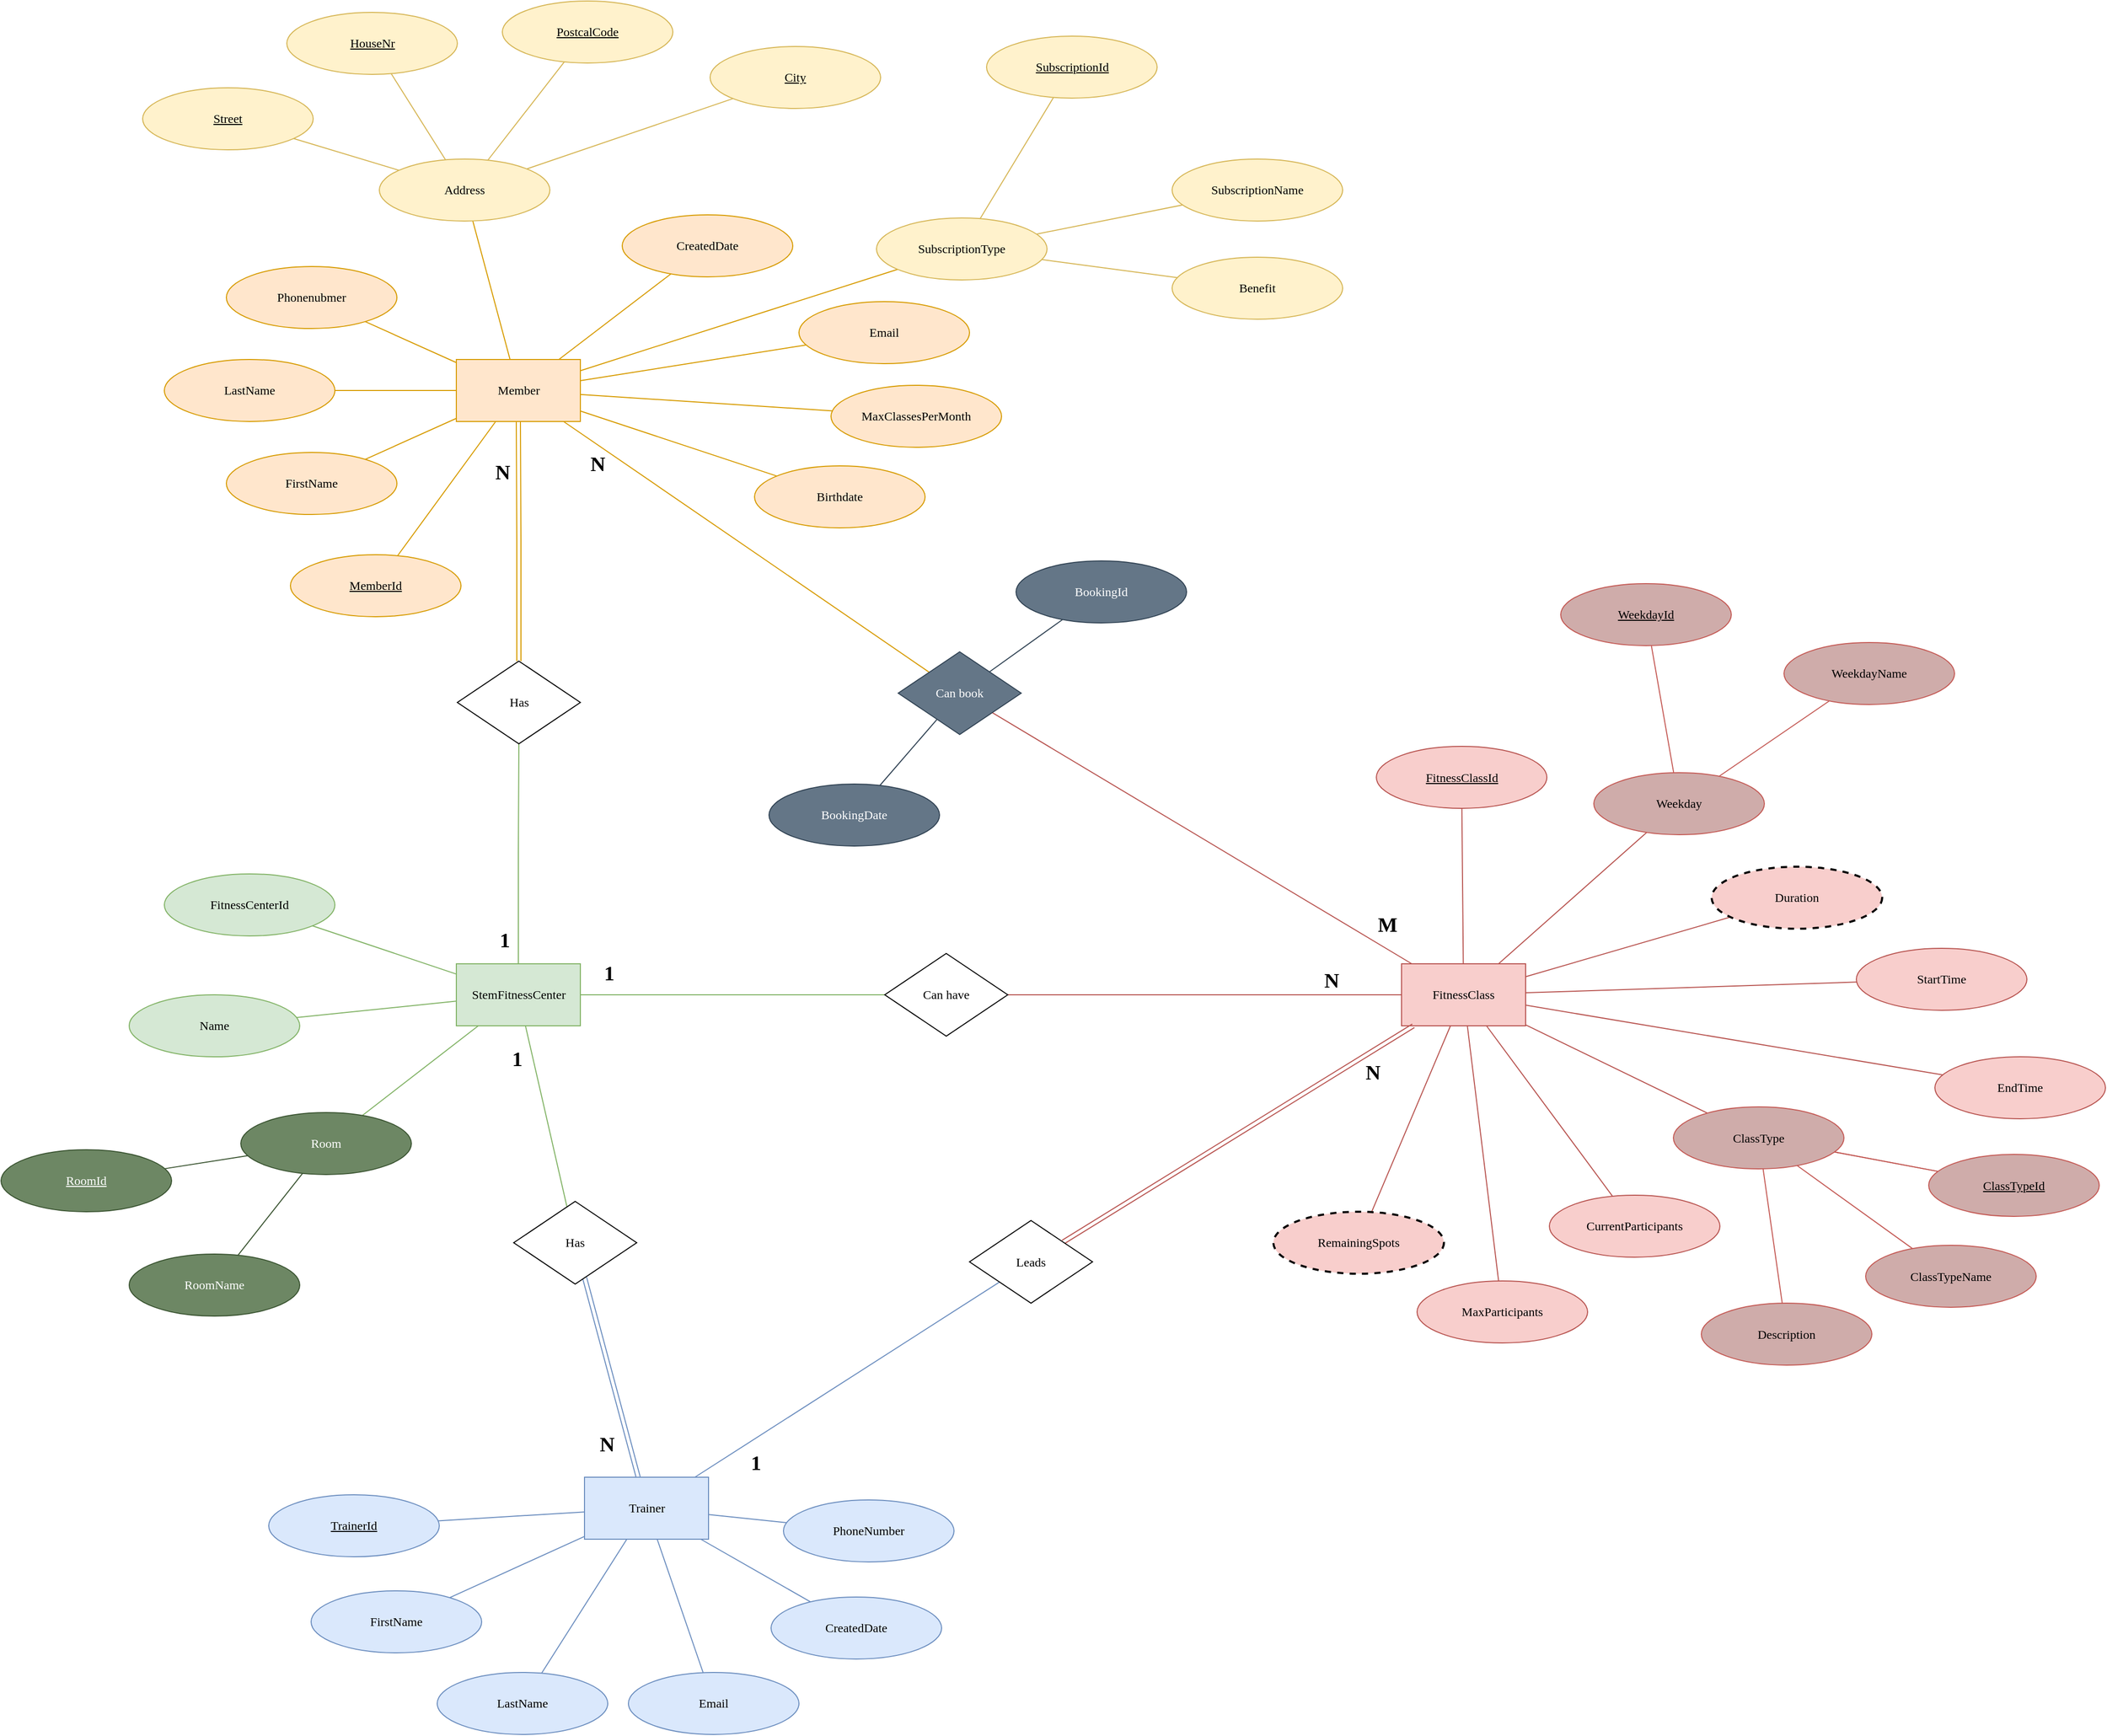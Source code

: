 <mxfile version="24.8.6">
  <diagram id="R2lEEEUBdFMjLlhIrx00" name="Page-1">
    <mxGraphModel dx="3007" dy="1756" grid="0" gridSize="10" guides="1" tooltips="1" connect="1" arrows="1" fold="1" page="0" pageScale="1" pageWidth="850" pageHeight="1100" math="0" shadow="0" extFonts="Permanent Marker^https://fonts.googleapis.com/css?family=Permanent+Marker">
      <root>
        <mxCell id="0" />
        <mxCell id="1" parent="0" />
        <mxCell id="G0pl_QO3Hfvkbfspibtp-177" style="edgeStyle=none;rounded=0;hachureGap=4;orthogonalLoop=1;jettySize=auto;html=1;fontFamily=Verdana;endArrow=none;endFill=0;fillColor=#f8cecc;strokeColor=#b85450;" edge="1" parent="1" source="G0pl_QO3Hfvkbfspibtp-226" target="G0pl_QO3Hfvkbfspibtp-93">
          <mxGeometry relative="1" as="geometry" />
        </mxCell>
        <mxCell id="G0pl_QO3Hfvkbfspibtp-3" value="Member" style="rounded=0;whiteSpace=wrap;html=1;fillColor=#ffe6cc;strokeColor=#d79b00;fontFamily=Verdana;" vertex="1" parent="1">
          <mxGeometry x="272.5" y="210" width="120" height="60" as="geometry" />
        </mxCell>
        <mxCell id="G0pl_QO3Hfvkbfspibtp-19" style="rounded=0;orthogonalLoop=1;jettySize=auto;html=1;endArrow=none;endFill=0;fillColor=#ffe6cc;strokeColor=#d79b00;fontFamily=Verdana;" edge="1" parent="1" source="G0pl_QO3Hfvkbfspibtp-4" target="G0pl_QO3Hfvkbfspibtp-3">
          <mxGeometry relative="1" as="geometry" />
        </mxCell>
        <mxCell id="G0pl_QO3Hfvkbfspibtp-4" value="Phonenubmer" style="ellipse;whiteSpace=wrap;html=1;rounded=0;fillColor=#ffe6cc;strokeColor=#d79b00;fontFamily=Verdana;" vertex="1" parent="1">
          <mxGeometry x="50" y="120" width="165" height="60" as="geometry" />
        </mxCell>
        <mxCell id="G0pl_QO3Hfvkbfspibtp-18" style="rounded=0;orthogonalLoop=1;jettySize=auto;html=1;endArrow=none;endFill=0;fillColor=#ffe6cc;strokeColor=#d79b00;fontFamily=Verdana;" edge="1" parent="1" source="G0pl_QO3Hfvkbfspibtp-5" target="G0pl_QO3Hfvkbfspibtp-3">
          <mxGeometry relative="1" as="geometry" />
        </mxCell>
        <mxCell id="G0pl_QO3Hfvkbfspibtp-5" value="&lt;div&gt;Email&lt;/div&gt;" style="ellipse;whiteSpace=wrap;html=1;rounded=0;fillColor=#ffe6cc;strokeColor=#d79b00;fontFamily=Verdana;" vertex="1" parent="1">
          <mxGeometry x="604" y="154" width="165" height="60" as="geometry" />
        </mxCell>
        <mxCell id="G0pl_QO3Hfvkbfspibtp-13" style="rounded=0;orthogonalLoop=1;jettySize=auto;html=1;endArrow=none;endFill=0;fillColor=#ffe6cc;strokeColor=#d79b00;fontFamily=Verdana;" edge="1" parent="1" source="G0pl_QO3Hfvkbfspibtp-6" target="G0pl_QO3Hfvkbfspibtp-3">
          <mxGeometry relative="1" as="geometry" />
        </mxCell>
        <mxCell id="G0pl_QO3Hfvkbfspibtp-6" value="FirstName" style="ellipse;whiteSpace=wrap;html=1;rounded=0;fillColor=#ffe6cc;strokeColor=#d79b00;fontFamily=Verdana;" vertex="1" parent="1">
          <mxGeometry x="50" y="300" width="165" height="60" as="geometry" />
        </mxCell>
        <mxCell id="G0pl_QO3Hfvkbfspibtp-20" style="rounded=0;orthogonalLoop=1;jettySize=auto;html=1;endArrow=none;endFill=0;fillColor=#ffe6cc;strokeColor=#d79b00;fontFamily=Verdana;" edge="1" parent="1" source="G0pl_QO3Hfvkbfspibtp-7" target="G0pl_QO3Hfvkbfspibtp-3">
          <mxGeometry relative="1" as="geometry" />
        </mxCell>
        <mxCell id="G0pl_QO3Hfvkbfspibtp-7" value="LastName" style="ellipse;whiteSpace=wrap;html=1;rounded=0;fillColor=#ffe6cc;strokeColor=#d79b00;fontFamily=Verdana;" vertex="1" parent="1">
          <mxGeometry x="-10" y="210" width="165" height="60" as="geometry" />
        </mxCell>
        <mxCell id="G0pl_QO3Hfvkbfspibtp-15" style="rounded=0;orthogonalLoop=1;jettySize=auto;html=1;endArrow=none;endFill=0;fillColor=#ffe6cc;strokeColor=#d79b00;fontFamily=Verdana;" edge="1" parent="1" source="G0pl_QO3Hfvkbfspibtp-8" target="G0pl_QO3Hfvkbfspibtp-3">
          <mxGeometry relative="1" as="geometry" />
        </mxCell>
        <mxCell id="G0pl_QO3Hfvkbfspibtp-8" value="Birthdate" style="ellipse;whiteSpace=wrap;html=1;rounded=0;fillColor=#ffe6cc;strokeColor=#d79b00;fontFamily=Verdana;" vertex="1" parent="1">
          <mxGeometry x="561" y="313" width="165" height="60" as="geometry" />
        </mxCell>
        <mxCell id="G0pl_QO3Hfvkbfspibtp-16" style="rounded=0;orthogonalLoop=1;jettySize=auto;html=1;endArrow=none;endFill=0;fillColor=#ffe6cc;strokeColor=#d79b00;fontFamily=Verdana;" edge="1" parent="1" source="G0pl_QO3Hfvkbfspibtp-9" target="G0pl_QO3Hfvkbfspibtp-3">
          <mxGeometry relative="1" as="geometry" />
        </mxCell>
        <mxCell id="G0pl_QO3Hfvkbfspibtp-9" value="Address" style="ellipse;whiteSpace=wrap;html=1;rounded=0;fillColor=#fff2cc;strokeColor=#d6b656;fontFamily=Verdana;" vertex="1" parent="1">
          <mxGeometry x="198" y="16" width="165" height="60" as="geometry" />
        </mxCell>
        <mxCell id="G0pl_QO3Hfvkbfspibtp-17" style="rounded=0;orthogonalLoop=1;jettySize=auto;html=1;endArrow=none;endFill=0;fillColor=#ffe6cc;strokeColor=#d79b00;fontFamily=Verdana;" edge="1" parent="1" source="G0pl_QO3Hfvkbfspibtp-10" target="G0pl_QO3Hfvkbfspibtp-3">
          <mxGeometry relative="1" as="geometry" />
        </mxCell>
        <mxCell id="G0pl_QO3Hfvkbfspibtp-10" value="CreatedDate" style="ellipse;whiteSpace=wrap;html=1;rounded=0;fillColor=#ffe6cc;strokeColor=#d79b00;fontFamily=Verdana;" vertex="1" parent="1">
          <mxGeometry x="433" y="70" width="165" height="60" as="geometry" />
        </mxCell>
        <mxCell id="G0pl_QO3Hfvkbfspibtp-14" style="rounded=0;orthogonalLoop=1;jettySize=auto;html=1;endArrow=none;endFill=0;fillColor=#ffe6cc;strokeColor=#d79b00;fontFamily=Verdana;" edge="1" parent="1" source="G0pl_QO3Hfvkbfspibtp-12" target="G0pl_QO3Hfvkbfspibtp-3">
          <mxGeometry relative="1" as="geometry" />
        </mxCell>
        <mxCell id="G0pl_QO3Hfvkbfspibtp-12" value="SubscriptionType" style="ellipse;whiteSpace=wrap;html=1;rounded=0;fillColor=#fff2cc;strokeColor=#d6b656;fontFamily=Verdana;" vertex="1" parent="1">
          <mxGeometry x="679" y="73" width="165" height="60" as="geometry" />
        </mxCell>
        <mxCell id="G0pl_QO3Hfvkbfspibtp-22" style="rounded=0;orthogonalLoop=1;jettySize=auto;html=1;endArrow=none;endFill=0;fillColor=#ffe6cc;strokeColor=#d79b00;fontFamily=Verdana;" edge="1" parent="1" source="G0pl_QO3Hfvkbfspibtp-21" target="G0pl_QO3Hfvkbfspibtp-3">
          <mxGeometry relative="1" as="geometry" />
        </mxCell>
        <mxCell id="G0pl_QO3Hfvkbfspibtp-21" value="MemberId" style="ellipse;whiteSpace=wrap;html=1;rounded=0;fillColor=#ffe6cc;strokeColor=#d79b00;fontStyle=4;fontFamily=Verdana;" vertex="1" parent="1">
          <mxGeometry x="112" y="399" width="165" height="60" as="geometry" />
        </mxCell>
        <mxCell id="G0pl_QO3Hfvkbfspibtp-42" style="edgeStyle=orthogonalEdgeStyle;rounded=0;orthogonalLoop=1;jettySize=auto;html=1;endArrow=none;endFill=0;shape=link;fillColor=#ffe6cc;strokeColor=#d79b00;fontFamily=Verdana;" edge="1" parent="1" source="G0pl_QO3Hfvkbfspibtp-196" target="G0pl_QO3Hfvkbfspibtp-3">
          <mxGeometry relative="1" as="geometry">
            <mxPoint x="332.5" y="492" as="sourcePoint" />
          </mxGeometry>
        </mxCell>
        <mxCell id="G0pl_QO3Hfvkbfspibtp-93" value="FitnessClass" style="rounded=0;whiteSpace=wrap;html=1;fillColor=#f8cecc;strokeColor=#b85450;fontFamily=Verdana;" vertex="1" parent="1">
          <mxGeometry x="1187" y="795" width="120" height="60" as="geometry" />
        </mxCell>
        <mxCell id="G0pl_QO3Hfvkbfspibtp-94" style="rounded=0;orthogonalLoop=1;jettySize=auto;html=1;endArrow=none;endFill=0;fillColor=#f8cecc;strokeColor=#b85450;fontFamily=Verdana;" edge="1" parent="1" source="G0pl_QO3Hfvkbfspibtp-95" target="G0pl_QO3Hfvkbfspibtp-93">
          <mxGeometry relative="1" as="geometry" />
        </mxCell>
        <mxCell id="G0pl_QO3Hfvkbfspibtp-95" value="Weekday" style="ellipse;whiteSpace=wrap;html=1;rounded=0;fillColor=#CFACAA;strokeColor=#C45A55;fontFamily=Verdana;" vertex="1" parent="1">
          <mxGeometry x="1373" y="610" width="165" height="60" as="geometry" />
        </mxCell>
        <mxCell id="G0pl_QO3Hfvkbfspibtp-223" style="edgeStyle=none;rounded=0;orthogonalLoop=1;jettySize=auto;html=1;endArrow=none;endFill=0;fillColor=#f8cecc;strokeColor=#b85450;fontFamily=Verdana;" edge="1" parent="1" source="G0pl_QO3Hfvkbfspibtp-102" target="G0pl_QO3Hfvkbfspibtp-93">
          <mxGeometry relative="1" as="geometry" />
        </mxCell>
        <mxCell id="G0pl_QO3Hfvkbfspibtp-102" value="EndTime" style="ellipse;whiteSpace=wrap;html=1;rounded=0;fillColor=#f8cecc;strokeColor=#b85450;fontFamily=Verdana;" vertex="1" parent="1">
          <mxGeometry x="1703" y="885" width="165" height="60" as="geometry" />
        </mxCell>
        <mxCell id="G0pl_QO3Hfvkbfspibtp-105" style="rounded=0;orthogonalLoop=1;jettySize=auto;html=1;endArrow=none;endFill=0;fillColor=#f8cecc;strokeColor=#b85450;fontFamily=Verdana;" edge="1" parent="1" source="G0pl_QO3Hfvkbfspibtp-106" target="G0pl_QO3Hfvkbfspibtp-93">
          <mxGeometry relative="1" as="geometry" />
        </mxCell>
        <mxCell id="G0pl_QO3Hfvkbfspibtp-106" value="Duration" style="ellipse;whiteSpace=wrap;html=1;rounded=0;fillColor=#f8cecc;strokeColor=#000000;dashed=1;strokeWidth=2;fontFamily=Verdana;" vertex="1" parent="1">
          <mxGeometry x="1487" y="701" width="165" height="60" as="geometry" />
        </mxCell>
        <mxCell id="G0pl_QO3Hfvkbfspibtp-116" value="" style="rounded=0;orthogonalLoop=1;jettySize=auto;html=1;endArrow=none;endFill=0;fillColor=#f8cecc;strokeColor=#C45A55;fontFamily=Verdana;" edge="1" parent="1" source="G0pl_QO3Hfvkbfspibtp-111" target="G0pl_QO3Hfvkbfspibtp-95">
          <mxGeometry relative="1" as="geometry">
            <mxPoint x="1038.996" y="560.522" as="sourcePoint" />
          </mxGeometry>
        </mxCell>
        <mxCell id="G0pl_QO3Hfvkbfspibtp-111" value="WeekdayId" style="ellipse;whiteSpace=wrap;html=1;rounded=0;fillColor=#CFACAA;strokeColor=#C45A55;fontStyle=4;fontFamily=Verdana;" vertex="1" parent="1">
          <mxGeometry x="1341" y="427" width="165" height="60" as="geometry" />
        </mxCell>
        <mxCell id="G0pl_QO3Hfvkbfspibtp-115" value="" style="rounded=0;orthogonalLoop=1;jettySize=auto;html=1;endArrow=none;endFill=0;fillColor=#f8cecc;strokeColor=#C45A55;fontFamily=Verdana;" edge="1" parent="1" source="G0pl_QO3Hfvkbfspibtp-113" target="G0pl_QO3Hfvkbfspibtp-95">
          <mxGeometry relative="1" as="geometry" />
        </mxCell>
        <mxCell id="G0pl_QO3Hfvkbfspibtp-113" value="WeekdayName" style="ellipse;whiteSpace=wrap;html=1;rounded=0;fillColor=#CFACAA;strokeColor=#C45A55;fontFamily=Verdana;" vertex="1" parent="1">
          <mxGeometry x="1557" y="484" width="165" height="60" as="geometry" />
        </mxCell>
        <mxCell id="G0pl_QO3Hfvkbfspibtp-117" value="StartTime" style="ellipse;whiteSpace=wrap;html=1;rounded=0;fillColor=#f8cecc;strokeColor=#b85450;fontFamily=Verdana;" vertex="1" parent="1">
          <mxGeometry x="1627" y="780" width="165" height="60" as="geometry" />
        </mxCell>
        <mxCell id="G0pl_QO3Hfvkbfspibtp-127" style="edgeStyle=orthogonalEdgeStyle;rounded=0;hachureGap=4;orthogonalLoop=1;jettySize=auto;html=1;fontFamily=Verdana;endArrow=none;endFill=0;fillColor=#f8cecc;strokeColor=#b85450;" edge="1" parent="1" source="G0pl_QO3Hfvkbfspibtp-198" target="G0pl_QO3Hfvkbfspibtp-93">
          <mxGeometry relative="1" as="geometry" />
        </mxCell>
        <mxCell id="G0pl_QO3Hfvkbfspibtp-126" value="StemFitnessCenter" style="rounded=0;whiteSpace=wrap;html=1;hachureGap=4;fontFamily=Verdana;fillColor=#d5e8d4;strokeColor=#82b366;" vertex="1" parent="1">
          <mxGeometry x="272.5" y="795" width="120" height="60" as="geometry" />
        </mxCell>
        <mxCell id="G0pl_QO3Hfvkbfspibtp-131" style="rounded=0;hachureGap=4;orthogonalLoop=1;jettySize=auto;html=1;fontFamily=Verdana;endArrow=none;endFill=0;fillColor=#d5e8d4;strokeColor=#82b366;" edge="1" parent="1" source="G0pl_QO3Hfvkbfspibtp-130" target="G0pl_QO3Hfvkbfspibtp-126">
          <mxGeometry relative="1" as="geometry" />
        </mxCell>
        <mxCell id="G0pl_QO3Hfvkbfspibtp-130" value="FitnessCenterId" style="ellipse;whiteSpace=wrap;html=1;rounded=0;fillColor=#d5e8d4;strokeColor=#82b366;fontFamily=Verdana;" vertex="1" parent="1">
          <mxGeometry x="-10" y="708" width="165" height="60" as="geometry" />
        </mxCell>
        <mxCell id="G0pl_QO3Hfvkbfspibtp-133" style="edgeStyle=none;rounded=0;hachureGap=4;orthogonalLoop=1;jettySize=auto;html=1;fontFamily=Verdana;endArrow=none;endFill=0;fillColor=#d5e8d4;strokeColor=#82b366;" edge="1" parent="1" source="G0pl_QO3Hfvkbfspibtp-132" target="G0pl_QO3Hfvkbfspibtp-126">
          <mxGeometry relative="1" as="geometry" />
        </mxCell>
        <mxCell id="G0pl_QO3Hfvkbfspibtp-132" value="Name" style="ellipse;whiteSpace=wrap;html=1;rounded=0;fillColor=#d5e8d4;strokeColor=#82b366;fontFamily=Verdana;" vertex="1" parent="1">
          <mxGeometry x="-44" y="825" width="165" height="60" as="geometry" />
        </mxCell>
        <mxCell id="G0pl_QO3Hfvkbfspibtp-136" style="edgeStyle=none;rounded=0;hachureGap=4;orthogonalLoop=1;jettySize=auto;html=1;fontFamily=Verdana;endArrow=none;endFill=0;fillColor=#d5e8d4;strokeColor=#82b366;" edge="1" parent="1" source="G0pl_QO3Hfvkbfspibtp-135" target="G0pl_QO3Hfvkbfspibtp-126">
          <mxGeometry relative="1" as="geometry" />
        </mxCell>
        <mxCell id="G0pl_QO3Hfvkbfspibtp-135" value="Room" style="ellipse;whiteSpace=wrap;html=1;rounded=0;fillColor=#6d8764;strokeColor=#3A5431;fontColor=#ffffff;fontFamily=Verdana;" vertex="1" parent="1">
          <mxGeometry x="64" y="939" width="165" height="60" as="geometry" />
        </mxCell>
        <mxCell id="G0pl_QO3Hfvkbfspibtp-139" value="" style="edgeStyle=none;rounded=0;orthogonalLoop=1;jettySize=auto;html=1;endArrow=none;endFill=0;fillColor=#f8cecc;strokeColor=#b85450;fontFamily=Verdana;" edge="1" parent="1" source="G0pl_QO3Hfvkbfspibtp-117" target="G0pl_QO3Hfvkbfspibtp-93">
          <mxGeometry relative="1" as="geometry">
            <mxPoint x="1728" y="787.5" as="sourcePoint" />
            <mxPoint x="1591.009" y="825.256" as="targetPoint" />
          </mxGeometry>
        </mxCell>
        <mxCell id="G0pl_QO3Hfvkbfspibtp-141" value="1" style="text;html=1;align=center;verticalAlign=middle;resizable=0;points=[];autosize=1;strokeColor=none;fillColor=none;fontFamily=Verdana;fontSize=20;textShadow=0;fontStyle=1" vertex="1" parent="1">
          <mxGeometry x="404" y="785" width="31" height="36" as="geometry" />
        </mxCell>
        <mxCell id="G0pl_QO3Hfvkbfspibtp-142" value="N" style="text;html=1;align=center;verticalAlign=middle;resizable=0;points=[];autosize=1;strokeColor=none;fillColor=none;fontFamily=Verdana;fontSize=20;textShadow=0;fontStyle=1" vertex="1" parent="1">
          <mxGeometry x="1102" y="792" width="33" height="36" as="geometry" />
        </mxCell>
        <mxCell id="G0pl_QO3Hfvkbfspibtp-144" style="edgeStyle=none;rounded=0;hachureGap=4;orthogonalLoop=1;jettySize=auto;html=1;fontFamily=Verdana;endArrow=none;endFill=0;fillColor=#f8cecc;strokeColor=#b85450;" edge="1" parent="1" source="G0pl_QO3Hfvkbfspibtp-143" target="G0pl_QO3Hfvkbfspibtp-93">
          <mxGeometry relative="1" as="geometry" />
        </mxCell>
        <mxCell id="G0pl_QO3Hfvkbfspibtp-143" value="ClassType" style="ellipse;whiteSpace=wrap;html=1;rounded=0;fillColor=#CFACAA;strokeColor=#C45A55;fontFamily=Verdana;" vertex="1" parent="1">
          <mxGeometry x="1450" y="933.5" width="165" height="60" as="geometry" />
        </mxCell>
        <mxCell id="G0pl_QO3Hfvkbfspibtp-146" style="edgeStyle=none;rounded=0;hachureGap=4;orthogonalLoop=1;jettySize=auto;html=1;fontFamily=Verdana;endArrow=none;endFill=0;fillColor=#f8cecc;strokeColor=#b85450;" edge="1" parent="1" source="G0pl_QO3Hfvkbfspibtp-145" target="G0pl_QO3Hfvkbfspibtp-143">
          <mxGeometry relative="1" as="geometry" />
        </mxCell>
        <mxCell id="G0pl_QO3Hfvkbfspibtp-148" style="edgeStyle=none;rounded=0;hachureGap=4;orthogonalLoop=1;jettySize=auto;html=1;fontFamily=Verdana;endArrow=none;endFill=0;fillColor=#f8cecc;strokeColor=#C45A55;" edge="1" parent="1" source="G0pl_QO3Hfvkbfspibtp-145" target="G0pl_QO3Hfvkbfspibtp-143">
          <mxGeometry relative="1" as="geometry" />
        </mxCell>
        <mxCell id="G0pl_QO3Hfvkbfspibtp-147" value="ClassTypeName" style="ellipse;whiteSpace=wrap;html=1;rounded=0;fillColor=#CFACAA;strokeColor=#C45A55;fontFamily=Verdana;" vertex="1" parent="1">
          <mxGeometry x="1636" y="1067.5" width="165" height="60" as="geometry" />
        </mxCell>
        <mxCell id="G0pl_QO3Hfvkbfspibtp-149" value="" style="edgeStyle=none;rounded=0;hachureGap=4;orthogonalLoop=1;jettySize=auto;html=1;fontFamily=Verdana;endArrow=none;endFill=0;fillColor=#f8cecc;strokeColor=#C45A55;" edge="1" parent="1" source="G0pl_QO3Hfvkbfspibtp-147" target="G0pl_QO3Hfvkbfspibtp-143">
          <mxGeometry relative="1" as="geometry">
            <mxPoint x="1302" y="1120.5" as="sourcePoint" />
            <mxPoint x="1322" y="1022.5" as="targetPoint" />
          </mxGeometry>
        </mxCell>
        <mxCell id="G0pl_QO3Hfvkbfspibtp-145" value="ClassTypeId" style="ellipse;whiteSpace=wrap;html=1;rounded=0;fillColor=#CFACAA;strokeColor=#C45A55;fontStyle=4;fontFamily=Verdana;" vertex="1" parent="1">
          <mxGeometry x="1697" y="979.5" width="165" height="60" as="geometry" />
        </mxCell>
        <mxCell id="G0pl_QO3Hfvkbfspibtp-151" style="edgeStyle=none;rounded=0;hachureGap=4;orthogonalLoop=1;jettySize=auto;html=1;fontFamily=Verdana;endArrow=none;endFill=0;fillColor=#f8cecc;strokeColor=#b85450;" edge="1" parent="1" source="G0pl_QO3Hfvkbfspibtp-150" target="G0pl_QO3Hfvkbfspibtp-93">
          <mxGeometry relative="1" as="geometry" />
        </mxCell>
        <mxCell id="G0pl_QO3Hfvkbfspibtp-150" value="CurrentParticipants" style="ellipse;whiteSpace=wrap;html=1;rounded=0;fillColor=#f8cecc;strokeColor=#b85450;strokeWidth=1;fontFamily=Verdana;" vertex="1" parent="1">
          <mxGeometry x="1330" y="1019" width="165" height="60" as="geometry" />
        </mxCell>
        <mxCell id="G0pl_QO3Hfvkbfspibtp-152" style="edgeStyle=none;rounded=0;hachureGap=4;orthogonalLoop=1;jettySize=auto;html=1;exitX=0.5;exitY=1;exitDx=0;exitDy=0;fontFamily=Verdana;" edge="1" parent="1" source="G0pl_QO3Hfvkbfspibtp-150" target="G0pl_QO3Hfvkbfspibtp-150">
          <mxGeometry relative="1" as="geometry" />
        </mxCell>
        <mxCell id="G0pl_QO3Hfvkbfspibtp-153" style="edgeStyle=none;rounded=0;hachureGap=4;orthogonalLoop=1;jettySize=auto;html=1;exitX=0.5;exitY=1;exitDx=0;exitDy=0;fontFamily=Verdana;" edge="1" parent="1">
          <mxGeometry relative="1" as="geometry">
            <mxPoint x="1148" y="1046.5" as="sourcePoint" />
            <mxPoint x="1148" y="1046.5" as="targetPoint" />
          </mxGeometry>
        </mxCell>
        <mxCell id="G0pl_QO3Hfvkbfspibtp-175" style="edgeStyle=none;rounded=0;hachureGap=4;orthogonalLoop=1;jettySize=auto;html=1;fontFamily=Verdana;endArrow=none;endFill=0;fillColor=#d5e8d4;strokeColor=#82b366;" edge="1" parent="1" source="G0pl_QO3Hfvkbfspibtp-194" target="G0pl_QO3Hfvkbfspibtp-126">
          <mxGeometry relative="1" as="geometry" />
        </mxCell>
        <mxCell id="G0pl_QO3Hfvkbfspibtp-176" style="edgeStyle=none;rounded=0;hachureGap=4;orthogonalLoop=1;jettySize=auto;html=1;fontFamily=Verdana;endArrow=none;endFill=0;shape=link;fillColor=#f8cecc;strokeColor=#b85450;" edge="1" parent="1" source="G0pl_QO3Hfvkbfspibtp-201" target="G0pl_QO3Hfvkbfspibtp-93">
          <mxGeometry relative="1" as="geometry" />
        </mxCell>
        <mxCell id="G0pl_QO3Hfvkbfspibtp-156" value="Trainer" style="rounded=0;whiteSpace=wrap;html=1;fillColor=#dae8fc;strokeColor=#6c8ebf;fontFamily=Verdana;" vertex="1" parent="1">
          <mxGeometry x="396.5" y="1292" width="120" height="60" as="geometry" />
        </mxCell>
        <mxCell id="G0pl_QO3Hfvkbfspibtp-157" style="rounded=0;orthogonalLoop=1;jettySize=auto;html=1;endArrow=none;endFill=0;fillColor=#dae8fc;strokeColor=#6c8ebf;fontFamily=Verdana;" edge="1" parent="1" source="G0pl_QO3Hfvkbfspibtp-158" target="G0pl_QO3Hfvkbfspibtp-156">
          <mxGeometry relative="1" as="geometry" />
        </mxCell>
        <mxCell id="G0pl_QO3Hfvkbfspibtp-158" value="PhoneNumber" style="ellipse;whiteSpace=wrap;html=1;rounded=0;fillColor=#dae8fc;strokeColor=#6c8ebf;fontFamily=Verdana;" vertex="1" parent="1">
          <mxGeometry x="589" y="1314" width="165" height="60" as="geometry" />
        </mxCell>
        <mxCell id="G0pl_QO3Hfvkbfspibtp-159" style="rounded=0;orthogonalLoop=1;jettySize=auto;html=1;endArrow=none;endFill=0;fillColor=#dae8fc;strokeColor=#6c8ebf;fontFamily=Verdana;" edge="1" parent="1" source="G0pl_QO3Hfvkbfspibtp-160" target="G0pl_QO3Hfvkbfspibtp-156">
          <mxGeometry relative="1" as="geometry" />
        </mxCell>
        <mxCell id="G0pl_QO3Hfvkbfspibtp-160" value="&lt;div&gt;Email&lt;/div&gt;" style="ellipse;whiteSpace=wrap;html=1;rounded=0;fillColor=#dae8fc;strokeColor=#6c8ebf;fontFamily=Verdana;" vertex="1" parent="1">
          <mxGeometry x="439" y="1481" width="165" height="60" as="geometry" />
        </mxCell>
        <mxCell id="G0pl_QO3Hfvkbfspibtp-161" style="rounded=0;orthogonalLoop=1;jettySize=auto;html=1;endArrow=none;endFill=0;fillColor=#dae8fc;strokeColor=#6c8ebf;fontFamily=Verdana;" edge="1" parent="1" source="G0pl_QO3Hfvkbfspibtp-162" target="G0pl_QO3Hfvkbfspibtp-156">
          <mxGeometry relative="1" as="geometry" />
        </mxCell>
        <mxCell id="G0pl_QO3Hfvkbfspibtp-162" value="FirstName" style="ellipse;whiteSpace=wrap;html=1;rounded=0;fillColor=#dae8fc;strokeColor=#6c8ebf;fontFamily=Verdana;" vertex="1" parent="1">
          <mxGeometry x="132" y="1402" width="165" height="60" as="geometry" />
        </mxCell>
        <mxCell id="G0pl_QO3Hfvkbfspibtp-163" style="rounded=0;orthogonalLoop=1;jettySize=auto;html=1;endArrow=none;endFill=0;fillColor=#dae8fc;strokeColor=#6c8ebf;fontFamily=Verdana;" edge="1" parent="1" source="G0pl_QO3Hfvkbfspibtp-164" target="G0pl_QO3Hfvkbfspibtp-156">
          <mxGeometry relative="1" as="geometry" />
        </mxCell>
        <mxCell id="G0pl_QO3Hfvkbfspibtp-164" value="LastName" style="ellipse;whiteSpace=wrap;html=1;rounded=0;fillColor=#dae8fc;strokeColor=#6c8ebf;fontFamily=Verdana;" vertex="1" parent="1">
          <mxGeometry x="254" y="1481" width="165" height="60" as="geometry" />
        </mxCell>
        <mxCell id="G0pl_QO3Hfvkbfspibtp-169" style="rounded=0;orthogonalLoop=1;jettySize=auto;html=1;endArrow=none;endFill=0;fillColor=#dae8fc;strokeColor=#6c8ebf;fontFamily=Verdana;" edge="1" parent="1" source="G0pl_QO3Hfvkbfspibtp-170" target="G0pl_QO3Hfvkbfspibtp-156">
          <mxGeometry relative="1" as="geometry" />
        </mxCell>
        <mxCell id="G0pl_QO3Hfvkbfspibtp-170" value="CreatedDate" style="ellipse;whiteSpace=wrap;html=1;rounded=0;fillColor=#dae8fc;strokeColor=#6c8ebf;strokeWidth=1;fontFamily=Verdana;" vertex="1" parent="1">
          <mxGeometry x="577" y="1408" width="165" height="60" as="geometry" />
        </mxCell>
        <mxCell id="G0pl_QO3Hfvkbfspibtp-173" style="rounded=0;orthogonalLoop=1;jettySize=auto;html=1;endArrow=none;endFill=0;fillColor=#dae8fc;strokeColor=#6c8ebf;fontFamily=Verdana;" edge="1" parent="1" source="G0pl_QO3Hfvkbfspibtp-174" target="G0pl_QO3Hfvkbfspibtp-156">
          <mxGeometry relative="1" as="geometry" />
        </mxCell>
        <mxCell id="G0pl_QO3Hfvkbfspibtp-174" value="TrainerId" style="ellipse;whiteSpace=wrap;html=1;rounded=0;fillColor=#dae8fc;strokeColor=#6c8ebf;fontStyle=4;fontFamily=Verdana;" vertex="1" parent="1">
          <mxGeometry x="91" y="1309" width="165" height="60" as="geometry" />
        </mxCell>
        <mxCell id="G0pl_QO3Hfvkbfspibtp-178" value="1" style="text;html=1;align=center;verticalAlign=middle;resizable=0;points=[];autosize=1;strokeColor=none;fillColor=none;fontFamily=Verdana;fontSize=20;textShadow=0;fontStyle=1" vertex="1" parent="1">
          <mxGeometry x="303" y="752.5" width="31" height="36" as="geometry" />
        </mxCell>
        <mxCell id="G0pl_QO3Hfvkbfspibtp-179" value="N" style="text;html=1;align=center;verticalAlign=middle;resizable=0;points=[];autosize=1;strokeColor=none;fillColor=none;fontFamily=Verdana;fontSize=20;textShadow=0;fontStyle=1" vertex="1" parent="1">
          <mxGeometry x="300" y="300" width="33" height="36" as="geometry" />
        </mxCell>
        <mxCell id="G0pl_QO3Hfvkbfspibtp-180" value="1" style="text;html=1;align=center;verticalAlign=middle;resizable=0;points=[];autosize=1;strokeColor=none;fillColor=none;fontFamily=Verdana;fontSize=20;textShadow=0;fontStyle=1" vertex="1" parent="1">
          <mxGeometry x="315" y="868" width="31" height="36" as="geometry" />
        </mxCell>
        <mxCell id="G0pl_QO3Hfvkbfspibtp-181" value="N" style="text;html=1;align=center;verticalAlign=middle;resizable=0;points=[];autosize=1;strokeColor=none;fillColor=none;fontFamily=Verdana;fontSize=20;textShadow=0;fontStyle=1" vertex="1" parent="1">
          <mxGeometry x="401" y="1241" width="33" height="36" as="geometry" />
        </mxCell>
        <mxCell id="G0pl_QO3Hfvkbfspibtp-182" value="1" style="text;html=1;align=center;verticalAlign=middle;resizable=0;points=[];autosize=1;strokeColor=none;fillColor=none;fontFamily=Verdana;fontSize=20;textShadow=0;fontStyle=1" vertex="1" parent="1">
          <mxGeometry x="546" y="1259" width="31" height="36" as="geometry" />
        </mxCell>
        <mxCell id="G0pl_QO3Hfvkbfspibtp-183" value="N" style="text;html=1;align=center;verticalAlign=middle;resizable=0;points=[];autosize=1;strokeColor=none;fillColor=none;fontFamily=Verdana;fontSize=20;textShadow=0;fontStyle=1" vertex="1" parent="1">
          <mxGeometry x="1142" y="881" width="33" height="36" as="geometry" />
        </mxCell>
        <mxCell id="G0pl_QO3Hfvkbfspibtp-184" value="N" style="text;html=1;align=center;verticalAlign=middle;resizable=0;points=[];autosize=1;strokeColor=none;fillColor=none;fontFamily=Verdana;fontSize=20;textShadow=0;fontStyle=1" vertex="1" parent="1">
          <mxGeometry x="392" y="292" width="33" height="36" as="geometry" />
        </mxCell>
        <mxCell id="G0pl_QO3Hfvkbfspibtp-185" value="M" style="text;html=1;align=center;verticalAlign=middle;resizable=0;points=[];autosize=1;strokeColor=none;fillColor=none;fontFamily=Verdana;fontSize=20;textShadow=0;fontStyle=1" vertex="1" parent="1">
          <mxGeometry x="1155" y="738" width="35" height="36" as="geometry" />
        </mxCell>
        <mxCell id="G0pl_QO3Hfvkbfspibtp-189" style="edgeStyle=none;rounded=0;hachureGap=4;orthogonalLoop=1;jettySize=auto;html=1;fontFamily=Verdana;endArrow=none;endFill=0;fillColor=#fff2cc;strokeColor=#d6b656;" edge="1" parent="1" source="G0pl_QO3Hfvkbfspibtp-186" target="G0pl_QO3Hfvkbfspibtp-12">
          <mxGeometry relative="1" as="geometry" />
        </mxCell>
        <mxCell id="G0pl_QO3Hfvkbfspibtp-186" value="SubscriptionId" style="ellipse;whiteSpace=wrap;html=1;rounded=0;fillColor=#fff2cc;strokeColor=#d6b656;fontStyle=4;fontFamily=Verdana;" vertex="1" parent="1">
          <mxGeometry x="785.5" y="-103" width="165" height="60" as="geometry" />
        </mxCell>
        <mxCell id="G0pl_QO3Hfvkbfspibtp-188" style="edgeStyle=none;rounded=0;hachureGap=4;orthogonalLoop=1;jettySize=auto;html=1;fontFamily=Verdana;endArrow=none;endFill=0;fillColor=#fff2cc;strokeColor=#d6b656;" edge="1" parent="1" source="G0pl_QO3Hfvkbfspibtp-187" target="G0pl_QO3Hfvkbfspibtp-12">
          <mxGeometry relative="1" as="geometry" />
        </mxCell>
        <mxCell id="G0pl_QO3Hfvkbfspibtp-187" value="SubscriptionName" style="ellipse;whiteSpace=wrap;html=1;rounded=0;fillColor=#fff2cc;strokeColor=#d6b656;fontFamily=Verdana;" vertex="1" parent="1">
          <mxGeometry x="965" y="16" width="165" height="60" as="geometry" />
        </mxCell>
        <mxCell id="G0pl_QO3Hfvkbfspibtp-191" style="edgeStyle=none;rounded=0;hachureGap=4;orthogonalLoop=1;jettySize=auto;html=1;fontFamily=Verdana;endArrow=none;endFill=0;fillColor=#ffe6cc;strokeColor=#d79b00;" edge="1" parent="1" source="G0pl_QO3Hfvkbfspibtp-190" target="G0pl_QO3Hfvkbfspibtp-3">
          <mxGeometry relative="1" as="geometry" />
        </mxCell>
        <mxCell id="G0pl_QO3Hfvkbfspibtp-190" value="MaxClassesPerMonth" style="ellipse;whiteSpace=wrap;html=1;rounded=0;fillColor=#ffe6cc;strokeColor=#d79b00;strokeWidth=1;fontFamily=Verdana;" vertex="1" parent="1">
          <mxGeometry x="635" y="235" width="165" height="60" as="geometry" />
        </mxCell>
        <mxCell id="G0pl_QO3Hfvkbfspibtp-195" value="" style="edgeStyle=none;rounded=0;hachureGap=4;orthogonalLoop=1;jettySize=auto;html=1;fontFamily=Verdana;endArrow=none;endFill=0;shape=link;fillColor=#dae8fc;strokeColor=#6c8ebf;" edge="1" parent="1" source="G0pl_QO3Hfvkbfspibtp-156" target="G0pl_QO3Hfvkbfspibtp-194">
          <mxGeometry relative="1" as="geometry">
            <mxPoint x="402" y="1123" as="sourcePoint" />
            <mxPoint x="340" y="855" as="targetPoint" />
          </mxGeometry>
        </mxCell>
        <mxCell id="G0pl_QO3Hfvkbfspibtp-194" value="Has" style="rhombus;whiteSpace=wrap;html=1;hachureGap=4;fontFamily=Verdana;" vertex="1" parent="1">
          <mxGeometry x="328" y="1025" width="119" height="80" as="geometry" />
        </mxCell>
        <mxCell id="G0pl_QO3Hfvkbfspibtp-197" value="" style="edgeStyle=orthogonalEdgeStyle;rounded=0;orthogonalLoop=1;jettySize=auto;html=1;endArrow=none;endFill=0;fillColor=#d5e8d4;strokeColor=#82b366;fontFamily=Verdana;" edge="1" parent="1" source="G0pl_QO3Hfvkbfspibtp-126" target="G0pl_QO3Hfvkbfspibtp-196">
          <mxGeometry relative="1" as="geometry">
            <mxPoint x="333" y="795" as="sourcePoint" />
            <mxPoint x="333" y="270" as="targetPoint" />
          </mxGeometry>
        </mxCell>
        <mxCell id="G0pl_QO3Hfvkbfspibtp-196" value="Has" style="rhombus;whiteSpace=wrap;html=1;hachureGap=4;fontFamily=Verdana;" vertex="1" parent="1">
          <mxGeometry x="273.5" y="502" width="119" height="80" as="geometry" />
        </mxCell>
        <mxCell id="G0pl_QO3Hfvkbfspibtp-199" value="" style="edgeStyle=orthogonalEdgeStyle;rounded=0;hachureGap=4;orthogonalLoop=1;jettySize=auto;html=1;fontFamily=Verdana;endArrow=none;endFill=0;fillColor=#d5e8d4;strokeColor=#82b366;" edge="1" parent="1" source="G0pl_QO3Hfvkbfspibtp-126" target="G0pl_QO3Hfvkbfspibtp-198">
          <mxGeometry relative="1" as="geometry">
            <mxPoint x="393" y="825" as="sourcePoint" />
            <mxPoint x="885" y="825" as="targetPoint" />
          </mxGeometry>
        </mxCell>
        <mxCell id="G0pl_QO3Hfvkbfspibtp-198" value="Can have" style="rhombus;whiteSpace=wrap;html=1;hachureGap=4;fontFamily=Verdana;" vertex="1" parent="1">
          <mxGeometry x="687" y="785" width="119" height="80" as="geometry" />
        </mxCell>
        <mxCell id="G0pl_QO3Hfvkbfspibtp-202" value="" style="edgeStyle=none;rounded=0;hachureGap=4;orthogonalLoop=1;jettySize=auto;html=1;fontFamily=Verdana;endArrow=none;endFill=0;fillColor=#dae8fc;strokeColor=#6c8ebf;" edge="1" parent="1" source="G0pl_QO3Hfvkbfspibtp-156" target="G0pl_QO3Hfvkbfspibtp-201">
          <mxGeometry relative="1" as="geometry">
            <mxPoint x="458" y="1123" as="sourcePoint" />
            <mxPoint x="896" y="855" as="targetPoint" />
          </mxGeometry>
        </mxCell>
        <mxCell id="G0pl_QO3Hfvkbfspibtp-201" value="Leads" style="rhombus;whiteSpace=wrap;html=1;hachureGap=4;fontFamily=Verdana;" vertex="1" parent="1">
          <mxGeometry x="769" y="1043.5" width="119" height="80" as="geometry" />
        </mxCell>
        <mxCell id="G0pl_QO3Hfvkbfspibtp-216" style="edgeStyle=none;rounded=0;orthogonalLoop=1;jettySize=auto;html=1;endArrow=none;endFill=0;fillColor=#fff2cc;strokeColor=#d6b656;fontFamily=Verdana;" edge="1" parent="1" source="G0pl_QO3Hfvkbfspibtp-203" target="G0pl_QO3Hfvkbfspibtp-9">
          <mxGeometry relative="1" as="geometry" />
        </mxCell>
        <mxCell id="G0pl_QO3Hfvkbfspibtp-203" value="Street" style="ellipse;whiteSpace=wrap;html=1;rounded=0;fillColor=#fff2cc;strokeColor=#d6b656;fontStyle=4;fontFamily=Verdana;" vertex="1" parent="1">
          <mxGeometry x="-31" y="-53" width="165" height="60" as="geometry" />
        </mxCell>
        <mxCell id="G0pl_QO3Hfvkbfspibtp-213" style="edgeStyle=none;rounded=0;orthogonalLoop=1;jettySize=auto;html=1;endArrow=none;endFill=0;fillColor=#fff2cc;strokeColor=#d6b656;fontFamily=Verdana;" edge="1" parent="1" source="G0pl_QO3Hfvkbfspibtp-204" target="G0pl_QO3Hfvkbfspibtp-9">
          <mxGeometry relative="1" as="geometry" />
        </mxCell>
        <mxCell id="G0pl_QO3Hfvkbfspibtp-204" value="HouseNr" style="ellipse;whiteSpace=wrap;html=1;rounded=0;fillColor=#fff2cc;strokeColor=#d6b656;fontStyle=4;fontFamily=Verdana;" vertex="1" parent="1">
          <mxGeometry x="108.5" y="-126" width="165" height="60" as="geometry" />
        </mxCell>
        <mxCell id="G0pl_QO3Hfvkbfspibtp-214" style="edgeStyle=none;rounded=0;orthogonalLoop=1;jettySize=auto;html=1;endArrow=none;endFill=0;fillColor=#fff2cc;strokeColor=#d6b656;fontFamily=Verdana;" edge="1" parent="1" source="G0pl_QO3Hfvkbfspibtp-205" target="G0pl_QO3Hfvkbfspibtp-9">
          <mxGeometry relative="1" as="geometry" />
        </mxCell>
        <mxCell id="G0pl_QO3Hfvkbfspibtp-205" value="PostcalCode" style="ellipse;whiteSpace=wrap;html=1;rounded=0;fillColor=#fff2cc;strokeColor=#d6b656;fontStyle=4;fontFamily=Verdana;" vertex="1" parent="1">
          <mxGeometry x="317" y="-137" width="165" height="60" as="geometry" />
        </mxCell>
        <mxCell id="G0pl_QO3Hfvkbfspibtp-215" style="edgeStyle=none;rounded=0;orthogonalLoop=1;jettySize=auto;html=1;endArrow=none;endFill=0;fillColor=#fff2cc;strokeColor=#d6b656;fontFamily=Verdana;" edge="1" parent="1" source="G0pl_QO3Hfvkbfspibtp-206" target="G0pl_QO3Hfvkbfspibtp-9">
          <mxGeometry relative="1" as="geometry" />
        </mxCell>
        <mxCell id="G0pl_QO3Hfvkbfspibtp-206" value="City" style="ellipse;whiteSpace=wrap;html=1;rounded=0;fillColor=#fff2cc;strokeColor=#d6b656;fontStyle=4;fontFamily=Verdana;" vertex="1" parent="1">
          <mxGeometry x="518" y="-93" width="165" height="60" as="geometry" />
        </mxCell>
        <mxCell id="G0pl_QO3Hfvkbfspibtp-219" style="edgeStyle=none;rounded=0;orthogonalLoop=1;jettySize=auto;html=1;endArrow=none;endFill=0;fillColor=#6d8764;strokeColor=#3A5431;fontFamily=Verdana;" edge="1" parent="1" source="G0pl_QO3Hfvkbfspibtp-217" target="G0pl_QO3Hfvkbfspibtp-135">
          <mxGeometry relative="1" as="geometry" />
        </mxCell>
        <mxCell id="G0pl_QO3Hfvkbfspibtp-217" value="RoomName" style="ellipse;whiteSpace=wrap;html=1;rounded=0;fillColor=#6d8764;strokeColor=#3A5431;fontColor=#ffffff;fontFamily=Verdana;" vertex="1" parent="1">
          <mxGeometry x="-44" y="1076" width="165" height="60" as="geometry" />
        </mxCell>
        <mxCell id="G0pl_QO3Hfvkbfspibtp-220" style="edgeStyle=none;rounded=0;orthogonalLoop=1;jettySize=auto;html=1;endArrow=none;endFill=0;fillColor=#6d8764;strokeColor=#3A5431;fontFamily=Verdana;" edge="1" parent="1" source="G0pl_QO3Hfvkbfspibtp-218" target="G0pl_QO3Hfvkbfspibtp-135">
          <mxGeometry relative="1" as="geometry" />
        </mxCell>
        <mxCell id="G0pl_QO3Hfvkbfspibtp-218" value="RoomId" style="ellipse;whiteSpace=wrap;html=1;rounded=0;fillColor=#6d8764;strokeColor=#3A5431;fontColor=#ffffff;fontStyle=4;fontFamily=Verdana;" vertex="1" parent="1">
          <mxGeometry x="-168" y="975" width="165" height="60" as="geometry" />
        </mxCell>
        <mxCell id="G0pl_QO3Hfvkbfspibtp-222" style="edgeStyle=none;rounded=0;orthogonalLoop=1;jettySize=auto;html=1;endArrow=none;endFill=0;fillColor=#f8cecc;strokeColor=#b85450;fontFamily=Verdana;" edge="1" parent="1" source="G0pl_QO3Hfvkbfspibtp-221" target="G0pl_QO3Hfvkbfspibtp-93">
          <mxGeometry relative="1" as="geometry" />
        </mxCell>
        <mxCell id="G0pl_QO3Hfvkbfspibtp-221" value="FitnessClassId" style="ellipse;whiteSpace=wrap;html=1;rounded=0;fillColor=#f8cecc;strokeColor=#b85450;fontStyle=4;fontFamily=Verdana;" vertex="1" parent="1">
          <mxGeometry x="1162.6" y="584.5" width="165" height="60" as="geometry" />
        </mxCell>
        <mxCell id="G0pl_QO3Hfvkbfspibtp-227" value="" style="edgeStyle=none;rounded=0;hachureGap=4;orthogonalLoop=1;jettySize=auto;html=1;fontFamily=Verdana;endArrow=none;endFill=0;fillColor=#ffe6cc;strokeColor=#d79b00;" edge="1" parent="1" source="G0pl_QO3Hfvkbfspibtp-3" target="G0pl_QO3Hfvkbfspibtp-226">
          <mxGeometry relative="1" as="geometry">
            <mxPoint x="364" y="270" as="sourcePoint" />
            <mxPoint x="914" y="795" as="targetPoint" />
          </mxGeometry>
        </mxCell>
        <mxCell id="G0pl_QO3Hfvkbfspibtp-226" value="Can book" style="rhombus;whiteSpace=wrap;html=1;hachureGap=4;fontFamily=Verdana;fillColor=#647687;fontColor=#ffffff;strokeColor=#314354;" vertex="1" parent="1">
          <mxGeometry x="700" y="493" width="119" height="80" as="geometry" />
        </mxCell>
        <mxCell id="G0pl_QO3Hfvkbfspibtp-233" style="edgeStyle=none;rounded=0;orthogonalLoop=1;jettySize=auto;html=1;endArrow=none;endFill=0;fillColor=#fff2cc;strokeColor=#d6b656;fontFamily=Verdana;" edge="1" parent="1" source="G0pl_QO3Hfvkbfspibtp-232" target="G0pl_QO3Hfvkbfspibtp-12">
          <mxGeometry relative="1" as="geometry" />
        </mxCell>
        <mxCell id="G0pl_QO3Hfvkbfspibtp-232" value="Benefit" style="ellipse;whiteSpace=wrap;html=1;rounded=0;fillColor=#fff2cc;strokeColor=#d6b656;fontFamily=Verdana;" vertex="1" parent="1">
          <mxGeometry x="965" y="111" width="165" height="60" as="geometry" />
        </mxCell>
        <mxCell id="G0pl_QO3Hfvkbfspibtp-235" style="edgeStyle=none;rounded=0;orthogonalLoop=1;jettySize=auto;html=1;endArrow=none;endFill=0;fillColor=#f8cecc;strokeColor=#b85450;fontFamily=Verdana;" edge="1" parent="1" source="G0pl_QO3Hfvkbfspibtp-234" target="G0pl_QO3Hfvkbfspibtp-93">
          <mxGeometry relative="1" as="geometry" />
        </mxCell>
        <mxCell id="G0pl_QO3Hfvkbfspibtp-234" value="MaxParticipants" style="ellipse;whiteSpace=wrap;html=1;rounded=0;fillColor=#f8cecc;strokeColor=#b85450;strokeWidth=1;fontFamily=Verdana;" vertex="1" parent="1">
          <mxGeometry x="1202" y="1102" width="165" height="60" as="geometry" />
        </mxCell>
        <mxCell id="G0pl_QO3Hfvkbfspibtp-237" style="edgeStyle=none;rounded=0;orthogonalLoop=1;jettySize=auto;html=1;endArrow=none;endFill=0;fillColor=#f8cecc;strokeColor=#b85450;fontFamily=Verdana;" edge="1" parent="1" source="G0pl_QO3Hfvkbfspibtp-236" target="G0pl_QO3Hfvkbfspibtp-93">
          <mxGeometry relative="1" as="geometry" />
        </mxCell>
        <mxCell id="G0pl_QO3Hfvkbfspibtp-236" value="RemainingSpots" style="ellipse;whiteSpace=wrap;html=1;rounded=0;fillColor=#f8cecc;strokeColor=#000000;strokeWidth=2;dashed=1;fontFamily=Verdana;" vertex="1" parent="1">
          <mxGeometry x="1063" y="1035" width="165" height="60" as="geometry" />
        </mxCell>
        <mxCell id="G0pl_QO3Hfvkbfspibtp-239" style="edgeStyle=none;rounded=0;orthogonalLoop=1;jettySize=auto;html=1;endArrow=none;endFill=0;fillColor=#f8cecc;strokeColor=#C45A55;fontFamily=Verdana;" edge="1" parent="1" source="G0pl_QO3Hfvkbfspibtp-238" target="G0pl_QO3Hfvkbfspibtp-143">
          <mxGeometry relative="1" as="geometry" />
        </mxCell>
        <mxCell id="G0pl_QO3Hfvkbfspibtp-238" value="Description" style="ellipse;whiteSpace=wrap;html=1;rounded=0;fillColor=#CFACAA;strokeColor=#C45A55;fontFamily=Verdana;" vertex="1" parent="1">
          <mxGeometry x="1477" y="1123.5" width="165" height="60" as="geometry" />
        </mxCell>
        <mxCell id="G0pl_QO3Hfvkbfspibtp-247" style="rounded=0;orthogonalLoop=1;jettySize=auto;html=1;strokeColor=#314354;fontColor=#1A1A1A;fillColor=#647687;endArrow=none;endFill=0;fontFamily=Verdana;" edge="1" parent="1" source="G0pl_QO3Hfvkbfspibtp-244" target="G0pl_QO3Hfvkbfspibtp-226">
          <mxGeometry relative="1" as="geometry" />
        </mxCell>
        <mxCell id="G0pl_QO3Hfvkbfspibtp-244" value="BookingId" style="ellipse;whiteSpace=wrap;html=1;rounded=0;fillColor=#647687;strokeColor=#314354;fontColor=#ffffff;fontFamily=Verdana;" vertex="1" parent="1">
          <mxGeometry x="814" y="405" width="165" height="60" as="geometry" />
        </mxCell>
        <mxCell id="G0pl_QO3Hfvkbfspibtp-246" style="rounded=0;orthogonalLoop=1;jettySize=auto;html=1;strokeColor=#314354;fontColor=#1A1A1A;fillColor=#647687;endArrow=none;endFill=0;fontFamily=Verdana;" edge="1" parent="1" source="G0pl_QO3Hfvkbfspibtp-245" target="G0pl_QO3Hfvkbfspibtp-226">
          <mxGeometry relative="1" as="geometry" />
        </mxCell>
        <mxCell id="G0pl_QO3Hfvkbfspibtp-245" value="BookingDate" style="ellipse;whiteSpace=wrap;html=1;rounded=0;fillColor=#647687;strokeColor=#314354;fontColor=#ffffff;fontFamily=Verdana;" vertex="1" parent="1">
          <mxGeometry x="575" y="621" width="165" height="60" as="geometry" />
        </mxCell>
      </root>
    </mxGraphModel>
  </diagram>
</mxfile>
